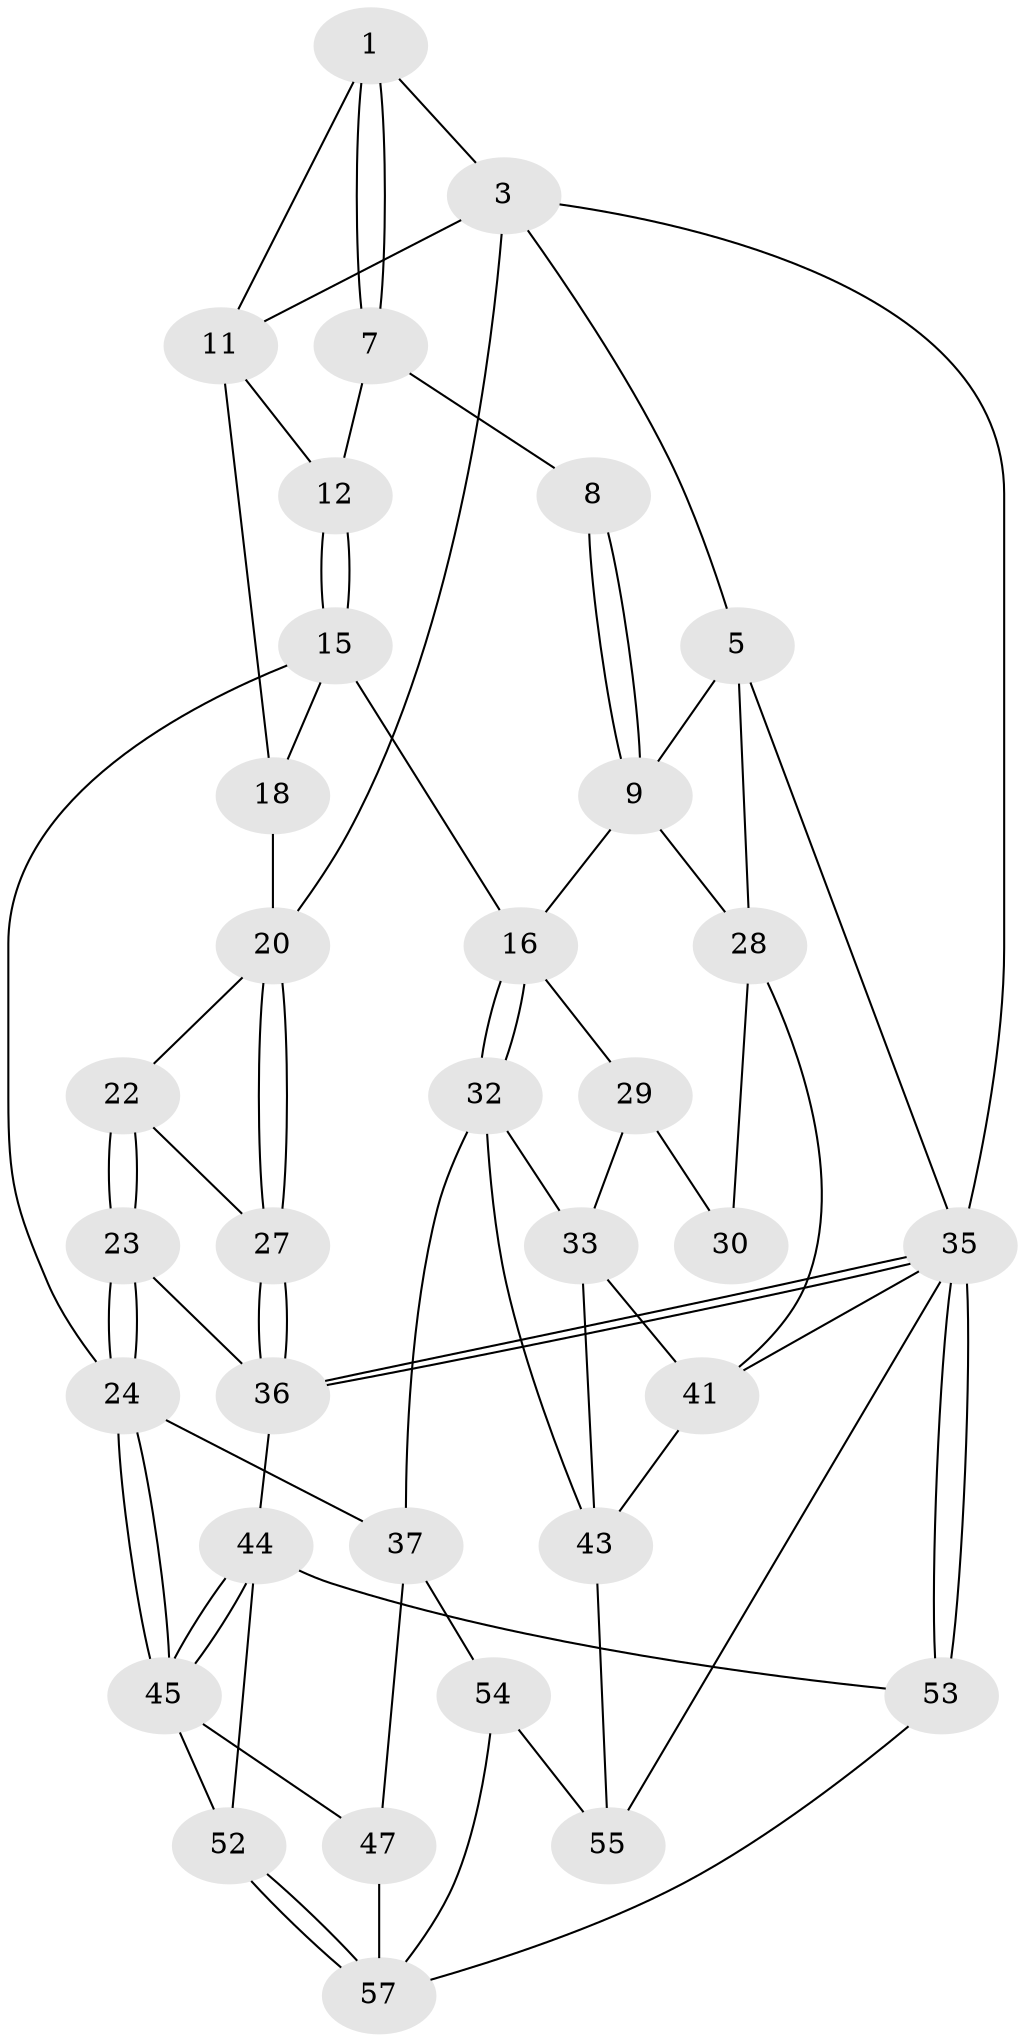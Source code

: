 // original degree distribution, {3: 0.03333333333333333, 4: 0.2, 5: 0.6, 6: 0.16666666666666666}
// Generated by graph-tools (version 1.1) at 2025/11/02/27/25 16:11:54]
// undirected, 34 vertices, 74 edges
graph export_dot {
graph [start="1"]
  node [color=gray90,style=filled];
  1 [pos="+0.29268368922202526+0",super="+2"];
  3 [pos="+0.6766807223261417+0",super="+4"];
  5 [pos="+0+0",super="+6"];
  7 [pos="+0.30675130884184787+0",super="+13"];
  8 [pos="+0.28362375160535125+0.15249186289948105"];
  9 [pos="+0.13773373353038362+0.24208268688284237",super="+10"];
  11 [pos="+0.48332004590006333+0.09172502354325897",super="+14"];
  12 [pos="+0.4135795391974948+0.16004101586409986"];
  15 [pos="+0.46775216246078943+0.3441730328663717",super="+19"];
  16 [pos="+0.32623470550546163+0.3632697298927286",super="+17"];
  18 [pos="+0.6444061107700098+0.22990284995447713"];
  20 [pos="+1+0",super="+21"];
  22 [pos="+0.7394445588143189+0.3161192115617077",super="+26"];
  23 [pos="+0.6940786226166983+0.5206307527251861",super="+39"];
  24 [pos="+0.6642372635144983+0.5318791948733023",super="+25"];
  27 [pos="+1+0.286468442984375"];
  28 [pos="+0+0.09688986758583867",super="+31"];
  29 [pos="+0.1227887209945921+0.348297049655311",super="+34"];
  30 [pos="+0+0.45724003031330135"];
  32 [pos="+0.26768040494338297+0.5284142733496042",super="+38"];
  33 [pos="+0.14136025880331712+0.5029858441608364",super="+40"];
  35 [pos="+1+1",super="+50"];
  36 [pos="+1+0.6239854625669506",super="+42"];
  37 [pos="+0.42059662143966675+0.6307772729849954",super="+48"];
  41 [pos="+0+0.6445876645641796",super="+49"];
  43 [pos="+0.2395791453690102+0.7327728208232238",super="+56"];
  44 [pos="+0.8356535960343908+0.6985166215363229",super="+51"];
  45 [pos="+0.6683556268233188+0.6111320865266067",super="+46"];
  47 [pos="+0.5798106208453968+0.7789555785824822"];
  52 [pos="+0.7550675243145082+0.739347797475572"];
  53 [pos="+1+1"];
  54 [pos="+0.5314089370863457+0.8752472273537424",super="+59"];
  55 [pos="+0.2328573035266864+0.883613633165012",super="+60"];
  57 [pos="+0.7398173124270085+0.775603609712516",super="+58"];
  1 -- 7;
  1 -- 7;
  1 -- 3;
  1 -- 11;
  3 -- 11;
  3 -- 35;
  3 -- 20;
  3 -- 5;
  5 -- 28;
  5 -- 35;
  5 -- 9;
  7 -- 8 [weight=2];
  7 -- 12;
  8 -- 9;
  8 -- 9;
  9 -- 28;
  9 -- 16;
  11 -- 12;
  11 -- 18;
  12 -- 15;
  12 -- 15;
  15 -- 16;
  15 -- 24;
  15 -- 18;
  16 -- 32;
  16 -- 32;
  16 -- 29;
  18 -- 20;
  20 -- 27;
  20 -- 27;
  20 -- 22;
  22 -- 23 [weight=2];
  22 -- 23;
  22 -- 27;
  23 -- 24;
  23 -- 24;
  23 -- 36;
  24 -- 45;
  24 -- 45;
  24 -- 37;
  27 -- 36;
  27 -- 36;
  28 -- 41;
  28 -- 30;
  29 -- 30 [weight=2];
  29 -- 33;
  32 -- 33;
  32 -- 43;
  32 -- 37;
  33 -- 43;
  33 -- 41;
  35 -- 36;
  35 -- 36;
  35 -- 53;
  35 -- 53;
  35 -- 41;
  35 -- 55;
  36 -- 44;
  37 -- 54;
  37 -- 47;
  41 -- 43;
  43 -- 55;
  44 -- 45;
  44 -- 45;
  44 -- 53;
  44 -- 52;
  45 -- 52;
  45 -- 47;
  47 -- 57;
  52 -- 57;
  52 -- 57;
  53 -- 57;
  54 -- 55 [weight=2];
  54 -- 57;
}
